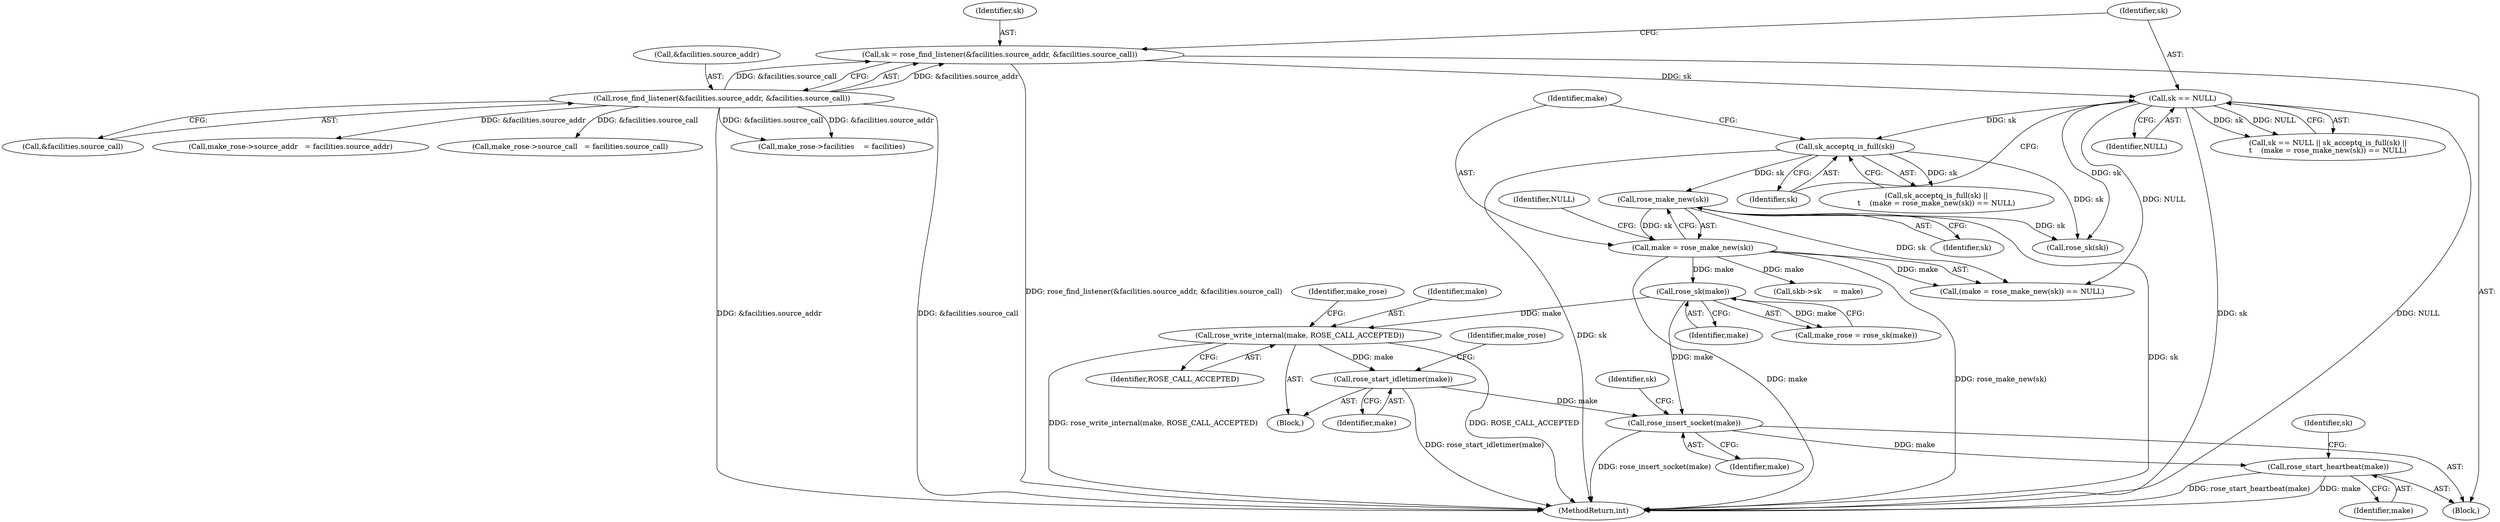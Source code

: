 digraph "0_linux_e0bccd315db0c2f919e7fcf9cb60db21d9986f52@API" {
"1000387" [label="(Call,rose_insert_socket(make))"];
"1000356" [label="(Call,rose_start_idletimer(make))"];
"1000348" [label="(Call,rose_write_internal(make, ROSE_CALL_ACCEPTED))"];
"1000221" [label="(Call,rose_sk(make))"];
"1000196" [label="(Call,make = rose_make_new(sk))"];
"1000198" [label="(Call,rose_make_new(sk))"];
"1000193" [label="(Call,sk_acceptq_is_full(sk))"];
"1000189" [label="(Call,sk == NULL)"];
"1000176" [label="(Call,sk = rose_find_listener(&facilities.source_addr, &facilities.source_call))"];
"1000178" [label="(Call,rose_find_listener(&facilities.source_addr, &facilities.source_call))"];
"1000395" [label="(Call,rose_start_heartbeat(make))"];
"1000193" [label="(Call,sk_acceptq_is_full(sk))"];
"1000195" [label="(Call,(make = rose_make_new(sk)) == NULL)"];
"1000349" [label="(Identifier,make)"];
"1000179" [label="(Call,&facilities.source_addr)"];
"1000360" [label="(Identifier,make_rose)"];
"1000183" [label="(Call,&facilities.source_call)"];
"1000178" [label="(Call,rose_find_listener(&facilities.source_addr, &facilities.source_call))"];
"1000177" [label="(Identifier,sk)"];
"1000221" [label="(Call,rose_sk(make))"];
"1000324" [label="(Call,make_rose->facilities    = facilities)"];
"1000196" [label="(Call,make = rose_make_new(sk))"];
"1000357" [label="(Identifier,make)"];
"1000219" [label="(Call,make_rose = rose_sk(make))"];
"1000194" [label="(Identifier,sk)"];
"1000271" [label="(Call,make_rose->source_addr   = facilities.source_addr)"];
"1000198" [label="(Call,rose_make_new(sk))"];
"1000395" [label="(Call,rose_start_heartbeat(make))"];
"1000176" [label="(Call,sk = rose_find_listener(&facilities.source_addr, &facilities.source_call))"];
"1000356" [label="(Call,rose_start_idletimer(make))"];
"1000199" [label="(Identifier,sk)"];
"1000200" [label="(Identifier,NULL)"];
"1000209" [label="(Call,skb->sk     = make)"];
"1000400" [label="(Identifier,sk)"];
"1000388" [label="(Identifier,make)"];
"1000353" [label="(Identifier,make_rose)"];
"1000188" [label="(Call,sk == NULL || sk_acceptq_is_full(sk) ||\n\t    (make = rose_make_new(sk)) == NULL)"];
"1000197" [label="(Identifier,make)"];
"1000337" [label="(Call,rose_sk(sk))"];
"1000392" [label="(Identifier,sk)"];
"1000108" [label="(Block,)"];
"1000347" [label="(Block,)"];
"1000387" [label="(Call,rose_insert_socket(make))"];
"1000350" [label="(Identifier,ROSE_CALL_ACCEPTED)"];
"1000348" [label="(Call,rose_write_internal(make, ROSE_CALL_ACCEPTED))"];
"1000189" [label="(Call,sk == NULL)"];
"1000191" [label="(Identifier,NULL)"];
"1000396" [label="(Identifier,make)"];
"1000409" [label="(MethodReturn,int)"];
"1000190" [label="(Identifier,sk)"];
"1000192" [label="(Call,sk_acceptq_is_full(sk) ||\n\t    (make = rose_make_new(sk)) == NULL)"];
"1000222" [label="(Identifier,make)"];
"1000278" [label="(Call,make_rose->source_call   = facilities.source_call)"];
"1000387" -> "1000108"  [label="AST: "];
"1000387" -> "1000388"  [label="CFG: "];
"1000388" -> "1000387"  [label="AST: "];
"1000392" -> "1000387"  [label="CFG: "];
"1000387" -> "1000409"  [label="DDG: rose_insert_socket(make)"];
"1000356" -> "1000387"  [label="DDG: make"];
"1000221" -> "1000387"  [label="DDG: make"];
"1000387" -> "1000395"  [label="DDG: make"];
"1000356" -> "1000347"  [label="AST: "];
"1000356" -> "1000357"  [label="CFG: "];
"1000357" -> "1000356"  [label="AST: "];
"1000360" -> "1000356"  [label="CFG: "];
"1000356" -> "1000409"  [label="DDG: rose_start_idletimer(make)"];
"1000348" -> "1000356"  [label="DDG: make"];
"1000348" -> "1000347"  [label="AST: "];
"1000348" -> "1000350"  [label="CFG: "];
"1000349" -> "1000348"  [label="AST: "];
"1000350" -> "1000348"  [label="AST: "];
"1000353" -> "1000348"  [label="CFG: "];
"1000348" -> "1000409"  [label="DDG: ROSE_CALL_ACCEPTED"];
"1000348" -> "1000409"  [label="DDG: rose_write_internal(make, ROSE_CALL_ACCEPTED)"];
"1000221" -> "1000348"  [label="DDG: make"];
"1000221" -> "1000219"  [label="AST: "];
"1000221" -> "1000222"  [label="CFG: "];
"1000222" -> "1000221"  [label="AST: "];
"1000219" -> "1000221"  [label="CFG: "];
"1000221" -> "1000219"  [label="DDG: make"];
"1000196" -> "1000221"  [label="DDG: make"];
"1000196" -> "1000195"  [label="AST: "];
"1000196" -> "1000198"  [label="CFG: "];
"1000197" -> "1000196"  [label="AST: "];
"1000198" -> "1000196"  [label="AST: "];
"1000200" -> "1000196"  [label="CFG: "];
"1000196" -> "1000409"  [label="DDG: make"];
"1000196" -> "1000409"  [label="DDG: rose_make_new(sk)"];
"1000196" -> "1000195"  [label="DDG: make"];
"1000198" -> "1000196"  [label="DDG: sk"];
"1000196" -> "1000209"  [label="DDG: make"];
"1000198" -> "1000199"  [label="CFG: "];
"1000199" -> "1000198"  [label="AST: "];
"1000198" -> "1000409"  [label="DDG: sk"];
"1000198" -> "1000195"  [label="DDG: sk"];
"1000193" -> "1000198"  [label="DDG: sk"];
"1000198" -> "1000337"  [label="DDG: sk"];
"1000193" -> "1000192"  [label="AST: "];
"1000193" -> "1000194"  [label="CFG: "];
"1000194" -> "1000193"  [label="AST: "];
"1000197" -> "1000193"  [label="CFG: "];
"1000192" -> "1000193"  [label="CFG: "];
"1000193" -> "1000409"  [label="DDG: sk"];
"1000193" -> "1000192"  [label="DDG: sk"];
"1000189" -> "1000193"  [label="DDG: sk"];
"1000193" -> "1000337"  [label="DDG: sk"];
"1000189" -> "1000188"  [label="AST: "];
"1000189" -> "1000191"  [label="CFG: "];
"1000190" -> "1000189"  [label="AST: "];
"1000191" -> "1000189"  [label="AST: "];
"1000194" -> "1000189"  [label="CFG: "];
"1000188" -> "1000189"  [label="CFG: "];
"1000189" -> "1000409"  [label="DDG: sk"];
"1000189" -> "1000409"  [label="DDG: NULL"];
"1000189" -> "1000188"  [label="DDG: sk"];
"1000189" -> "1000188"  [label="DDG: NULL"];
"1000176" -> "1000189"  [label="DDG: sk"];
"1000189" -> "1000195"  [label="DDG: NULL"];
"1000189" -> "1000337"  [label="DDG: sk"];
"1000176" -> "1000108"  [label="AST: "];
"1000176" -> "1000178"  [label="CFG: "];
"1000177" -> "1000176"  [label="AST: "];
"1000178" -> "1000176"  [label="AST: "];
"1000190" -> "1000176"  [label="CFG: "];
"1000176" -> "1000409"  [label="DDG: rose_find_listener(&facilities.source_addr, &facilities.source_call)"];
"1000178" -> "1000176"  [label="DDG: &facilities.source_addr"];
"1000178" -> "1000176"  [label="DDG: &facilities.source_call"];
"1000178" -> "1000183"  [label="CFG: "];
"1000179" -> "1000178"  [label="AST: "];
"1000183" -> "1000178"  [label="AST: "];
"1000178" -> "1000409"  [label="DDG: &facilities.source_addr"];
"1000178" -> "1000409"  [label="DDG: &facilities.source_call"];
"1000178" -> "1000271"  [label="DDG: &facilities.source_addr"];
"1000178" -> "1000278"  [label="DDG: &facilities.source_call"];
"1000178" -> "1000324"  [label="DDG: &facilities.source_call"];
"1000178" -> "1000324"  [label="DDG: &facilities.source_addr"];
"1000395" -> "1000108"  [label="AST: "];
"1000395" -> "1000396"  [label="CFG: "];
"1000396" -> "1000395"  [label="AST: "];
"1000400" -> "1000395"  [label="CFG: "];
"1000395" -> "1000409"  [label="DDG: make"];
"1000395" -> "1000409"  [label="DDG: rose_start_heartbeat(make)"];
}
